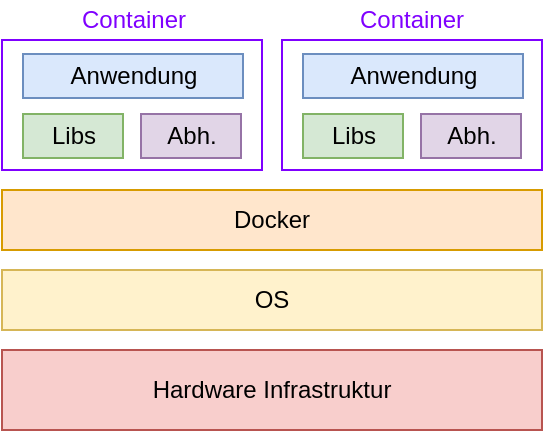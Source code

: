 <mxfile version="14.5.1" type="device"><diagram id="50Gkky6VrNAcMlVnx3iZ" name="Seite-1"><mxGraphModel dx="946" dy="672" grid="1" gridSize="10" guides="1" tooltips="1" connect="1" arrows="1" fold="1" page="1" pageScale="1" pageWidth="827" pageHeight="1169" math="0" shadow="0"><root><mxCell id="0"/><mxCell id="1" parent="0"/><mxCell id="NSn9dztO7pMBswaW7CHL-1" value="Hardware Infrastruktur" style="rounded=0;whiteSpace=wrap;html=1;fillColor=#f8cecc;strokeColor=#b85450;" vertex="1" parent="1"><mxGeometry x="320" y="320" width="270" height="40" as="geometry"/></mxCell><mxCell id="NSn9dztO7pMBswaW7CHL-2" value="OS" style="rounded=0;whiteSpace=wrap;html=1;fillColor=#fff2cc;strokeColor=#d6b656;" vertex="1" parent="1"><mxGeometry x="320" y="280" width="270" height="30" as="geometry"/></mxCell><mxCell id="NSn9dztO7pMBswaW7CHL-3" value="Docker" style="rounded=0;whiteSpace=wrap;html=1;fillColor=#ffe6cc;strokeColor=#d79b00;" vertex="1" parent="1"><mxGeometry x="320" y="240" width="270" height="30" as="geometry"/></mxCell><mxCell id="NSn9dztO7pMBswaW7CHL-4" value="" style="rounded=0;whiteSpace=wrap;html=1;strokeColor=#7F00FF;" vertex="1" parent="1"><mxGeometry x="320" y="165" width="130" height="65" as="geometry"/></mxCell><mxCell id="NSn9dztO7pMBswaW7CHL-6" value="Libs" style="rounded=0;whiteSpace=wrap;html=1;fillColor=#d5e8d4;strokeColor=#82b366;" vertex="1" parent="1"><mxGeometry x="330.5" y="202" width="50" height="22" as="geometry"/></mxCell><mxCell id="NSn9dztO7pMBswaW7CHL-7" value="Abh." style="rounded=0;whiteSpace=wrap;html=1;fillColor=#e1d5e7;strokeColor=#9673a6;" vertex="1" parent="1"><mxGeometry x="389.5" y="202" width="50" height="22" as="geometry"/></mxCell><mxCell id="NSn9dztO7pMBswaW7CHL-8" value="Anwendung" style="rounded=0;whiteSpace=wrap;html=1;fillColor=#dae8fc;strokeColor=#6c8ebf;" vertex="1" parent="1"><mxGeometry x="330.5" y="172" width="110" height="22" as="geometry"/></mxCell><mxCell id="NSn9dztO7pMBswaW7CHL-9" value="" style="rounded=0;whiteSpace=wrap;html=1;strokeColor=#7F00FF;" vertex="1" parent="1"><mxGeometry x="460" y="165" width="130" height="65" as="geometry"/></mxCell><mxCell id="NSn9dztO7pMBswaW7CHL-10" value="Libs" style="rounded=0;whiteSpace=wrap;html=1;fillColor=#d5e8d4;strokeColor=#82b366;" vertex="1" parent="1"><mxGeometry x="470.5" y="202" width="50" height="22" as="geometry"/></mxCell><mxCell id="NSn9dztO7pMBswaW7CHL-11" value="Abh." style="rounded=0;whiteSpace=wrap;html=1;fillColor=#e1d5e7;strokeColor=#9673a6;" vertex="1" parent="1"><mxGeometry x="529.5" y="202" width="50" height="22" as="geometry"/></mxCell><mxCell id="NSn9dztO7pMBswaW7CHL-12" value="Anwendung" style="rounded=0;whiteSpace=wrap;html=1;fillColor=#dae8fc;strokeColor=#6c8ebf;" vertex="1" parent="1"><mxGeometry x="470.5" y="172" width="110" height="22" as="geometry"/></mxCell><mxCell id="NSn9dztO7pMBswaW7CHL-13" value="&lt;font color=&quot;#7f00ff&quot;&gt;Container&lt;/font&gt;" style="text;html=1;strokeColor=none;fillColor=none;align=center;verticalAlign=middle;whiteSpace=wrap;rounded=0;" vertex="1" parent="1"><mxGeometry x="365.5" y="145" width="40" height="20" as="geometry"/></mxCell><mxCell id="NSn9dztO7pMBswaW7CHL-15" value="&lt;font color=&quot;#7f00ff&quot;&gt;Container&lt;/font&gt;" style="text;html=1;strokeColor=none;fillColor=none;align=center;verticalAlign=middle;whiteSpace=wrap;rounded=0;" vertex="1" parent="1"><mxGeometry x="505" y="145" width="40" height="20" as="geometry"/></mxCell></root></mxGraphModel></diagram></mxfile>